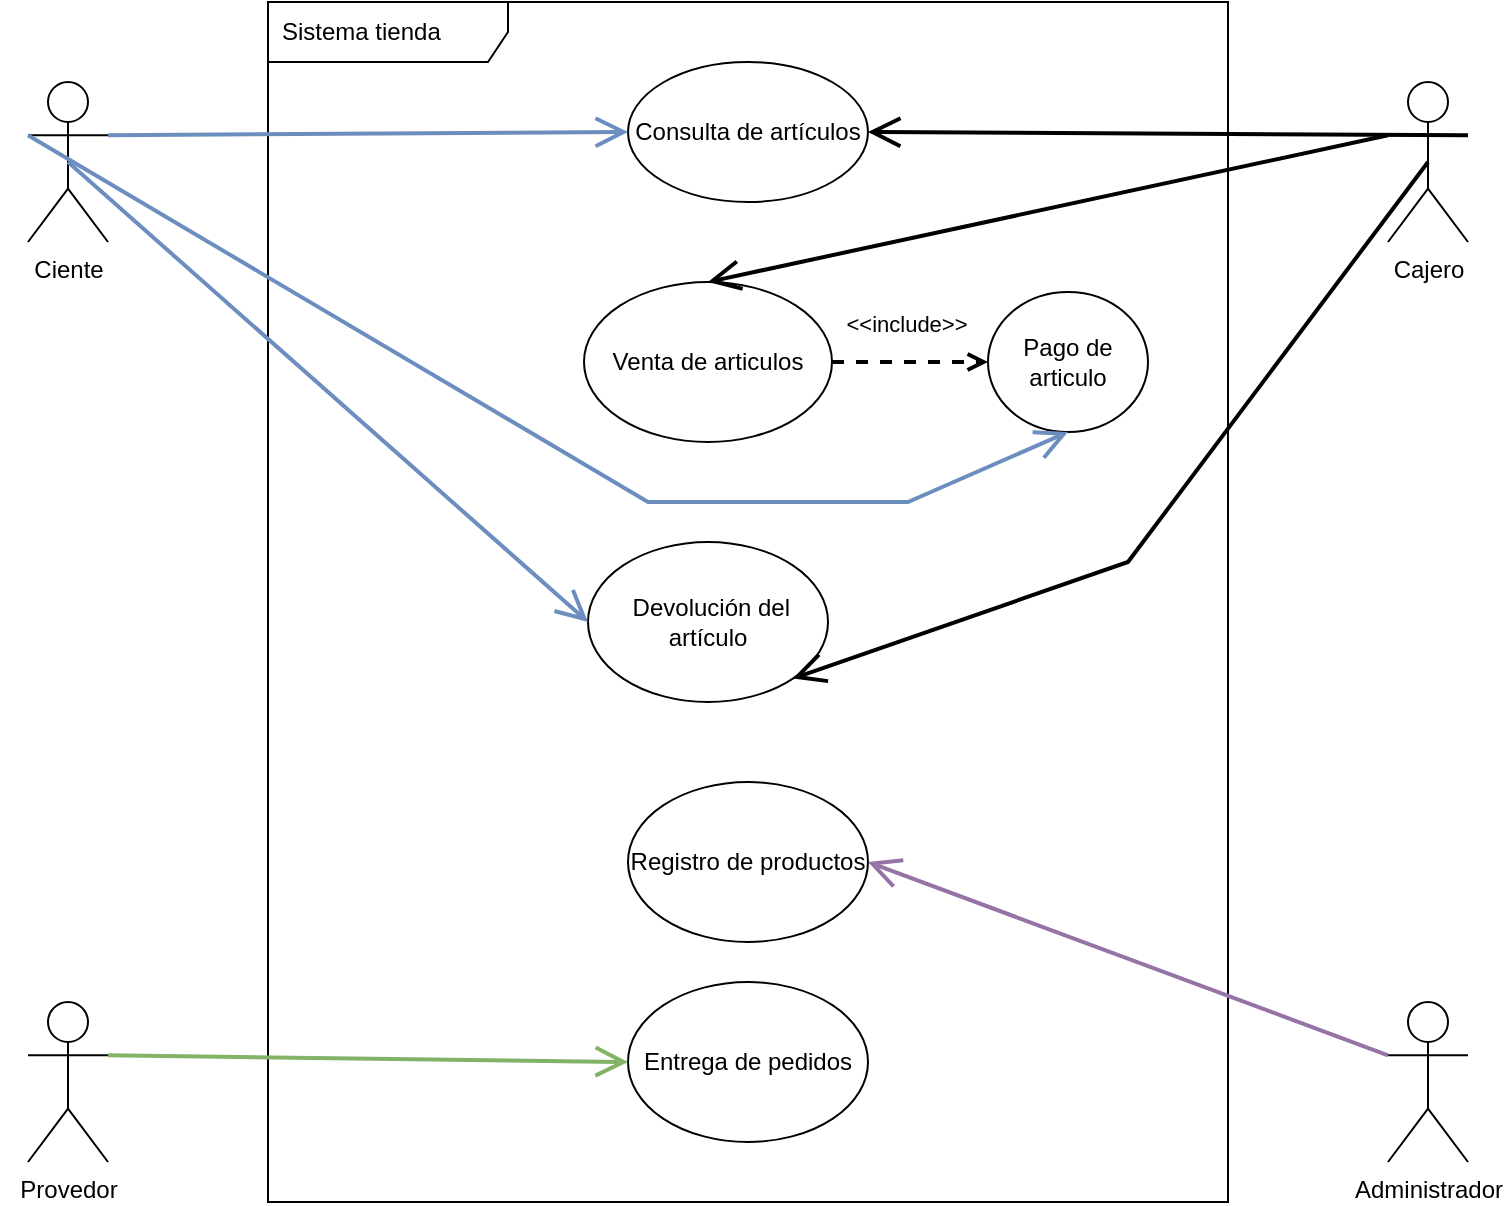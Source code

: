 <mxfile version="16.6.2" type="device"><diagram id="oThzBDlU_AVgT9kJ1md2" name="Page-1"><mxGraphModel dx="1038" dy="579" grid="1" gridSize="10" guides="1" tooltips="1" connect="1" arrows="1" fold="1" page="1" pageScale="1" pageWidth="827" pageHeight="1169" math="0" shadow="0"><root><mxCell id="0"/><mxCell id="1" parent="0"/><mxCell id="5ay_hGwvKXkHyO54OBCN-2" value="Sistema tienda" style="shape=umlFrame;whiteSpace=wrap;html=1;width=120;height=30;boundedLbl=1;verticalAlign=middle;align=left;spacingLeft=5;" vertex="1" parent="1"><mxGeometry x="200" y="140" width="480" height="600" as="geometry"/></mxCell><mxCell id="cg7j2g4GMu_isqB9b7L7-1" value="&lt;font style=&quot;vertical-align: inherit&quot;&gt;&lt;font style=&quot;vertical-align: inherit&quot;&gt;Ciente&lt;/font&gt;&lt;/font&gt;" style="shape=umlActor;verticalLabelPosition=bottom;verticalAlign=top;html=1;outlineConnect=0;" parent="1" vertex="1"><mxGeometry x="80" y="180" width="40" height="80" as="geometry"/></mxCell><mxCell id="cg7j2g4GMu_isqB9b7L7-8" value="&lt;font style=&quot;vertical-align: inherit&quot;&gt;&lt;font style=&quot;vertical-align: inherit&quot;&gt;Consulta de artículos&lt;/font&gt;&lt;/font&gt;" style="ellipse;whiteSpace=wrap;html=1;" parent="1" vertex="1"><mxGeometry x="380" y="170" width="120" height="70" as="geometry"/></mxCell><mxCell id="cg7j2g4GMu_isqB9b7L7-9" value="&lt;font style=&quot;vertical-align: inherit&quot;&gt;&lt;font style=&quot;vertical-align: inherit&quot;&gt;&lt;font style=&quot;vertical-align: inherit&quot;&gt;&lt;font style=&quot;vertical-align: inherit&quot;&gt;&lt;font style=&quot;vertical-align: inherit&quot;&gt;&lt;font style=&quot;vertical-align: inherit&quot;&gt;&lt;font style=&quot;vertical-align: inherit&quot;&gt;&lt;font style=&quot;vertical-align: inherit&quot;&gt;Venta de articulos&lt;/font&gt;&lt;/font&gt;&lt;/font&gt;&lt;/font&gt;&lt;/font&gt;&lt;/font&gt;&lt;/font&gt;&lt;/font&gt;" style="ellipse;whiteSpace=wrap;html=1;" parent="1" vertex="1"><mxGeometry x="358" y="280" width="124" height="80" as="geometry"/></mxCell><mxCell id="cg7j2g4GMu_isqB9b7L7-11" value="&lt;font style=&quot;vertical-align: inherit&quot;&gt;&lt;font style=&quot;vertical-align: inherit&quot;&gt;&amp;nbsp;Devolución del artículo&lt;/font&gt;&lt;/font&gt;" style="ellipse;whiteSpace=wrap;html=1;" parent="1" vertex="1"><mxGeometry x="360" y="410" width="120" height="80" as="geometry"/></mxCell><mxCell id="cg7j2g4GMu_isqB9b7L7-15" value="&lt;font style=&quot;vertical-align: inherit&quot;&gt;&lt;font style=&quot;vertical-align: inherit&quot;&gt;&lt;font style=&quot;vertical-align: inherit&quot;&gt;&lt;font style=&quot;vertical-align: inherit&quot;&gt;Registro de productos&lt;/font&gt;&lt;/font&gt;&lt;/font&gt;&lt;/font&gt;" style="ellipse;whiteSpace=wrap;html=1;" parent="1" vertex="1"><mxGeometry x="380" y="530" width="120" height="80" as="geometry"/></mxCell><mxCell id="cg7j2g4GMu_isqB9b7L7-16" value="&lt;font style=&quot;vertical-align: inherit&quot;&gt;&lt;font style=&quot;vertical-align: inherit&quot;&gt;Entrega de pedidos&lt;/font&gt;&lt;/font&gt;" style="ellipse;whiteSpace=wrap;html=1;" parent="1" vertex="1"><mxGeometry x="380" y="630" width="120" height="80" as="geometry"/></mxCell><mxCell id="cg7j2g4GMu_isqB9b7L7-18" value="&lt;font style=&quot;vertical-align: inherit&quot;&gt;&lt;font style=&quot;vertical-align: inherit&quot;&gt;&lt;font style=&quot;vertical-align: inherit&quot;&gt;&lt;font style=&quot;vertical-align: inherit&quot;&gt;&lt;font style=&quot;vertical-align: inherit&quot;&gt;&lt;font style=&quot;vertical-align: inherit&quot;&gt;&lt;font style=&quot;vertical-align: inherit&quot;&gt;&lt;font style=&quot;vertical-align: inherit&quot;&gt;Pago de articulo&lt;/font&gt;&lt;/font&gt;&lt;/font&gt;&lt;/font&gt;&lt;/font&gt;&lt;/font&gt;&lt;/font&gt;&lt;/font&gt;" style="ellipse;whiteSpace=wrap;html=1;" parent="1" vertex="1"><mxGeometry x="560" y="285" width="80" height="70" as="geometry"/></mxCell><mxCell id="cg7j2g4GMu_isqB9b7L7-19" value="&amp;lt;&amp;lt;include&amp;gt;&amp;gt;" style="html=1;verticalAlign=bottom;labelBackgroundColor=none;endArrow=open;endFill=0;dashed=1;rounded=0;exitX=1;exitY=0.5;exitDx=0;exitDy=0;strokeWidth=2;" parent="1" source="cg7j2g4GMu_isqB9b7L7-9" target="cg7j2g4GMu_isqB9b7L7-18" edge="1"><mxGeometry x="-0.053" y="10" width="160" relative="1" as="geometry"><mxPoint x="330" y="390" as="sourcePoint"/><mxPoint x="490" y="390" as="targetPoint"/><mxPoint as="offset"/></mxGeometry></mxCell><mxCell id="cg7j2g4GMu_isqB9b7L7-20" value="&lt;font style=&quot;vertical-align: inherit&quot;&gt;&lt;font style=&quot;vertical-align: inherit&quot;&gt;Cajero&lt;/font&gt;&lt;/font&gt;" style="shape=umlActor;verticalLabelPosition=bottom;verticalAlign=top;html=1;" parent="1" vertex="1"><mxGeometry x="760" y="180" width="40" height="80" as="geometry"/></mxCell><mxCell id="cg7j2g4GMu_isqB9b7L7-27" value="" style="endArrow=open;endFill=1;endSize=12;html=1;rounded=0;strokeWidth=2;exitX=1;exitY=0.333;exitDx=0;exitDy=0;exitPerimeter=0;entryX=0;entryY=0.5;entryDx=0;entryDy=0;fillColor=#dae8fc;strokeColor=#6c8ebf;" parent="1" source="cg7j2g4GMu_isqB9b7L7-1" target="cg7j2g4GMu_isqB9b7L7-8" edge="1"><mxGeometry width="160" relative="1" as="geometry"><mxPoint x="90" y="230" as="sourcePoint"/><mxPoint x="250" y="230" as="targetPoint"/></mxGeometry></mxCell><mxCell id="cg7j2g4GMu_isqB9b7L7-28" value="" style="endArrow=open;endFill=1;endSize=12;html=1;rounded=0;strokeWidth=2;exitX=0.5;exitY=0.5;exitDx=0;exitDy=0;exitPerimeter=0;entryX=0;entryY=0.5;entryDx=0;entryDy=0;fillColor=#dae8fc;strokeColor=#6c8ebf;" parent="1" source="cg7j2g4GMu_isqB9b7L7-1" target="cg7j2g4GMu_isqB9b7L7-11" edge="1"><mxGeometry width="160" relative="1" as="geometry"><mxPoint x="70" y="260" as="sourcePoint"/><mxPoint x="230" y="260" as="targetPoint"/></mxGeometry></mxCell><mxCell id="cg7j2g4GMu_isqB9b7L7-30" value="" style="endArrow=open;endFill=1;endSize=12;html=1;rounded=0;strokeWidth=2;exitX=0;exitY=0.333;exitDx=0;exitDy=0;exitPerimeter=0;entryX=0.5;entryY=0;entryDx=0;entryDy=0;" parent="1" source="cg7j2g4GMu_isqB9b7L7-20" target="cg7j2g4GMu_isqB9b7L7-9" edge="1"><mxGeometry width="160" relative="1" as="geometry"><mxPoint x="330" y="390" as="sourcePoint"/><mxPoint x="490" y="390" as="targetPoint"/></mxGeometry></mxCell><mxCell id="cg7j2g4GMu_isqB9b7L7-32" value="" style="endArrow=open;endFill=1;endSize=12;html=1;rounded=0;strokeWidth=2;exitX=0;exitY=0.333;exitDx=0;exitDy=0;exitPerimeter=0;entryX=0.5;entryY=1;entryDx=0;entryDy=0;fillColor=#dae8fc;strokeColor=#6c8ebf;" parent="1" source="cg7j2g4GMu_isqB9b7L7-1" target="cg7j2g4GMu_isqB9b7L7-18" edge="1"><mxGeometry width="160" relative="1" as="geometry"><mxPoint x="160" y="279" as="sourcePoint"/><mxPoint x="650" y="390" as="targetPoint"/><Array as="points"><mxPoint x="390" y="390"/><mxPoint x="520" y="390"/></Array></mxGeometry></mxCell><mxCell id="cg7j2g4GMu_isqB9b7L7-35" value="&lt;font style=&quot;vertical-align: inherit&quot;&gt;&lt;font style=&quot;vertical-align: inherit&quot;&gt;Provedor&lt;/font&gt;&lt;/font&gt;" style="shape=umlActor;verticalLabelPosition=bottom;verticalAlign=top;html=1;" parent="1" vertex="1"><mxGeometry x="80" y="640" width="40" height="80" as="geometry"/></mxCell><mxCell id="cg7j2g4GMu_isqB9b7L7-37" value="" style="endArrow=open;endFill=1;endSize=12;html=1;rounded=0;strokeWidth=2;exitX=1;exitY=0.333;exitDx=0;exitDy=0;exitPerimeter=0;entryX=0;entryY=0.5;entryDx=0;entryDy=0;fillColor=#d5e8d4;strokeColor=#82b366;" parent="1" source="cg7j2g4GMu_isqB9b7L7-35" target="cg7j2g4GMu_isqB9b7L7-16" edge="1"><mxGeometry width="160" relative="1" as="geometry"><mxPoint x="100" y="650" as="sourcePoint"/><mxPoint x="260" y="650" as="targetPoint"/></mxGeometry></mxCell><mxCell id="cg7j2g4GMu_isqB9b7L7-38" value="Administrador" style="shape=umlActor;verticalLabelPosition=bottom;verticalAlign=top;html=1;" parent="1" vertex="1"><mxGeometry x="760" y="640" width="40" height="80" as="geometry"/></mxCell><mxCell id="cg7j2g4GMu_isqB9b7L7-39" value="" style="endArrow=open;endFill=1;endSize=12;html=1;rounded=0;strokeWidth=2;entryX=1;entryY=0.5;entryDx=0;entryDy=0;exitX=0;exitY=0.333;exitDx=0;exitDy=0;exitPerimeter=0;fillColor=#e1d5e7;strokeColor=#9673a6;" parent="1" source="cg7j2g4GMu_isqB9b7L7-38" target="cg7j2g4GMu_isqB9b7L7-15" edge="1"><mxGeometry width="160" relative="1" as="geometry"><mxPoint x="690" y="660" as="sourcePoint"/><mxPoint x="490" y="490" as="targetPoint"/></mxGeometry></mxCell><mxCell id="cg7j2g4GMu_isqB9b7L7-44" value="" style="endArrow=open;endFill=1;endSize=12;html=1;rounded=0;strokeWidth=2;exitX=1;exitY=0.333;exitDx=0;exitDy=0;exitPerimeter=0;entryX=1;entryY=0.5;entryDx=0;entryDy=0;" parent="1" source="cg7j2g4GMu_isqB9b7L7-20" target="cg7j2g4GMu_isqB9b7L7-8" edge="1"><mxGeometry width="160" relative="1" as="geometry"><mxPoint x="340" y="320" as="sourcePoint"/><mxPoint x="500" y="320" as="targetPoint"/></mxGeometry></mxCell><mxCell id="5ay_hGwvKXkHyO54OBCN-1" value="" style="endArrow=open;endFill=1;endSize=12;html=1;rounded=0;strokeWidth=2;exitX=0.5;exitY=0.5;exitDx=0;exitDy=0;exitPerimeter=0;entryX=1;entryY=1;entryDx=0;entryDy=0;fillColor=#dae8fc;strokeColor=#000000;" edge="1" parent="1" source="cg7j2g4GMu_isqB9b7L7-20" target="cg7j2g4GMu_isqB9b7L7-11"><mxGeometry width="160" relative="1" as="geometry"><mxPoint x="70" y="250" as="sourcePoint"/><mxPoint x="374" y="450" as="targetPoint"/><Array as="points"><mxPoint x="630" y="420"/></Array></mxGeometry></mxCell></root></mxGraphModel></diagram></mxfile>